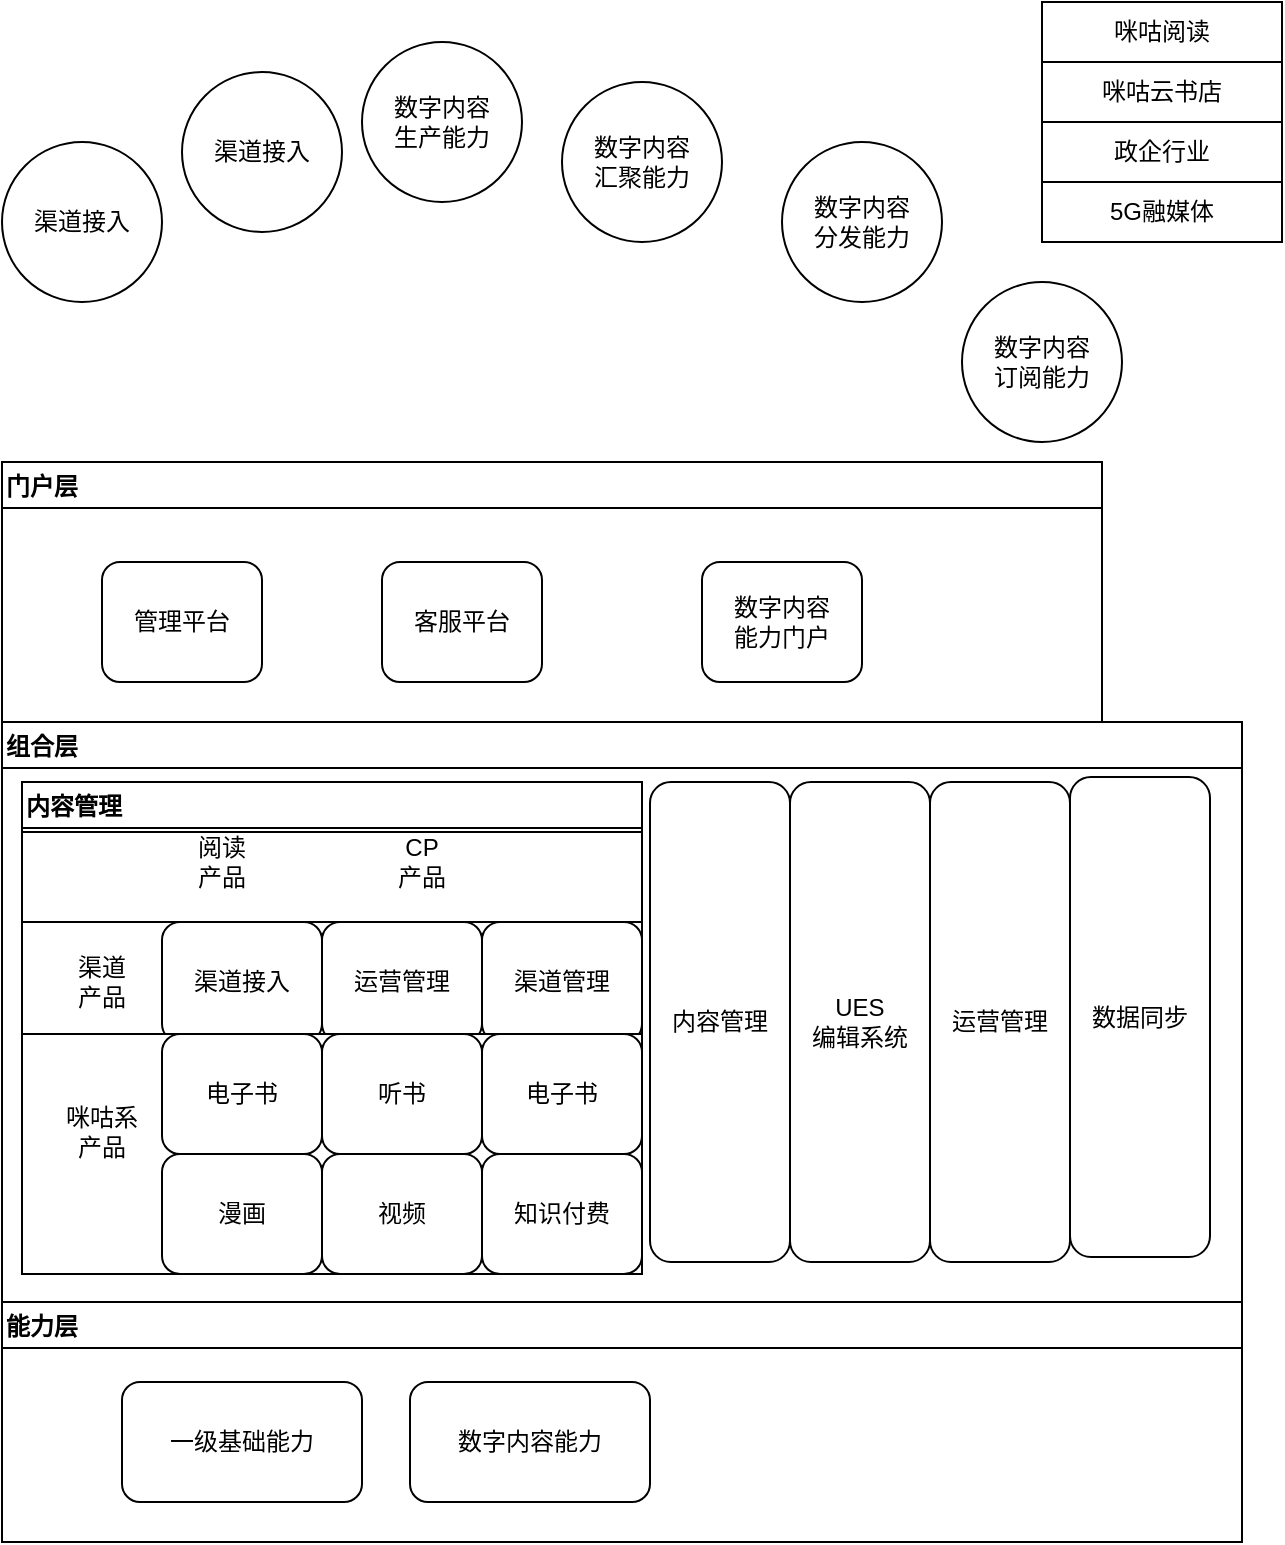 <mxfile version="15.7.0" type="github" pages="2">
  <diagram id="cz_hN_qZs_6aXWZ0o-Bp" name="Page-1">
    <mxGraphModel dx="1038" dy="523" grid="1" gridSize="10" guides="1" tooltips="1" connect="1" arrows="1" fold="1" page="1" pageScale="1" pageWidth="827" pageHeight="1169" math="0" shadow="0">
      <root>
        <mxCell id="0" />
        <mxCell id="1" parent="0" />
        <mxCell id="ZObfIorKPEmS5yq_7a3a-1" value="渠道接入" style="ellipse;whiteSpace=wrap;html=1;aspect=fixed;" vertex="1" parent="1">
          <mxGeometry x="90" y="120" width="80" height="80" as="geometry" />
        </mxCell>
        <mxCell id="ZObfIorKPEmS5yq_7a3a-2" value="数字内容&lt;br&gt;生产能力" style="ellipse;whiteSpace=wrap;html=1;aspect=fixed;" vertex="1" parent="1">
          <mxGeometry x="270" y="70" width="80" height="80" as="geometry" />
        </mxCell>
        <mxCell id="ZObfIorKPEmS5yq_7a3a-8" value="咪咕阅读" style="rounded=0;whiteSpace=wrap;html=1;" vertex="1" parent="1">
          <mxGeometry x="610" y="50" width="120" height="30" as="geometry" />
        </mxCell>
        <mxCell id="ZObfIorKPEmS5yq_7a3a-9" value="咪咕云书店" style="rounded=0;whiteSpace=wrap;html=1;" vertex="1" parent="1">
          <mxGeometry x="610" y="80" width="120" height="30" as="geometry" />
        </mxCell>
        <mxCell id="ZObfIorKPEmS5yq_7a3a-10" value="政企行业" style="rounded=0;whiteSpace=wrap;html=1;" vertex="1" parent="1">
          <mxGeometry x="610" y="110" width="120" height="30" as="geometry" />
        </mxCell>
        <mxCell id="ZObfIorKPEmS5yq_7a3a-11" value="5G融媒体" style="rounded=0;whiteSpace=wrap;html=1;" vertex="1" parent="1">
          <mxGeometry x="610" y="140" width="120" height="30" as="geometry" />
        </mxCell>
        <mxCell id="ZObfIorKPEmS5yq_7a3a-13" value="数字内容&lt;br&gt;汇聚能力" style="ellipse;whiteSpace=wrap;html=1;aspect=fixed;" vertex="1" parent="1">
          <mxGeometry x="370" y="90" width="80" height="80" as="geometry" />
        </mxCell>
        <mxCell id="ZObfIorKPEmS5yq_7a3a-14" value="数字内容&lt;br&gt;分发能力" style="ellipse;whiteSpace=wrap;html=1;aspect=fixed;" vertex="1" parent="1">
          <mxGeometry x="480" y="120" width="80" height="80" as="geometry" />
        </mxCell>
        <mxCell id="ZObfIorKPEmS5yq_7a3a-15" value="数字内容&lt;br&gt;订阅能力" style="ellipse;whiteSpace=wrap;html=1;aspect=fixed;" vertex="1" parent="1">
          <mxGeometry x="570" y="190" width="80" height="80" as="geometry" />
        </mxCell>
        <mxCell id="ZObfIorKPEmS5yq_7a3a-16" value="渠道接入" style="ellipse;whiteSpace=wrap;html=1;aspect=fixed;" vertex="1" parent="1">
          <mxGeometry x="180" y="85" width="80" height="80" as="geometry" />
        </mxCell>
        <mxCell id="ZObfIorKPEmS5yq_7a3a-53" value="组合层" style="swimlane;labelPosition=center;verticalLabelPosition=middle;align=left;verticalAlign=middle;textDirection=ltr;swimlaneLine=1;shadow=0;" vertex="1" parent="1">
          <mxGeometry x="90" y="410" width="620" height="290" as="geometry" />
        </mxCell>
        <mxCell id="ZObfIorKPEmS5yq_7a3a-61" value="UES&lt;br&gt;编辑系统" style="rounded=1;whiteSpace=wrap;html=1;" vertex="1" parent="ZObfIorKPEmS5yq_7a3a-53">
          <mxGeometry x="394" y="30" width="70" height="240" as="geometry" />
        </mxCell>
        <mxCell id="ZObfIorKPEmS5yq_7a3a-62" value="运营管理" style="rounded=1;whiteSpace=wrap;html=1;" vertex="1" parent="ZObfIorKPEmS5yq_7a3a-53">
          <mxGeometry x="464" y="30" width="70" height="240" as="geometry" />
        </mxCell>
        <mxCell id="ZObfIorKPEmS5yq_7a3a-63" value="数据同步" style="rounded=1;whiteSpace=wrap;html=1;" vertex="1" parent="ZObfIorKPEmS5yq_7a3a-53">
          <mxGeometry x="534" y="27.5" width="70" height="240" as="geometry" />
        </mxCell>
        <mxCell id="ZObfIorKPEmS5yq_7a3a-64" value="内容管理" style="swimlane;shadow=0;align=left;" vertex="1" parent="ZObfIorKPEmS5yq_7a3a-53">
          <mxGeometry x="10" y="30" width="310" height="235" as="geometry" />
        </mxCell>
        <mxCell id="ZObfIorKPEmS5yq_7a3a-115" value="" style="rounded=0;whiteSpace=wrap;html=1;" vertex="1" parent="ZObfIorKPEmS5yq_7a3a-64">
          <mxGeometry y="25" width="310" height="60" as="geometry" />
        </mxCell>
        <mxCell id="ZObfIorKPEmS5yq_7a3a-117" value="阅读&lt;br&gt;产品" style="text;html=1;strokeColor=none;fillColor=none;align=center;verticalAlign=middle;whiteSpace=wrap;rounded=0;" vertex="1" parent="ZObfIorKPEmS5yq_7a3a-64">
          <mxGeometry x="70" y="25" width="60" height="30" as="geometry" />
        </mxCell>
        <mxCell id="ZObfIorKPEmS5yq_7a3a-116" value="CP&lt;br&gt;产品" style="text;html=1;strokeColor=none;fillColor=none;align=center;verticalAlign=middle;whiteSpace=wrap;rounded=0;" vertex="1" parent="ZObfIorKPEmS5yq_7a3a-64">
          <mxGeometry x="170" y="25" width="60" height="30" as="geometry" />
        </mxCell>
        <mxCell id="ZObfIorKPEmS5yq_7a3a-110" value="" style="rounded=0;whiteSpace=wrap;html=1;" vertex="1" parent="ZObfIorKPEmS5yq_7a3a-64">
          <mxGeometry y="70" width="310" height="60" as="geometry" />
        </mxCell>
        <mxCell id="ZObfIorKPEmS5yq_7a3a-111" value="渠道&lt;br&gt;产品" style="text;html=1;strokeColor=none;fillColor=none;align=center;verticalAlign=middle;whiteSpace=wrap;rounded=0;" vertex="1" parent="ZObfIorKPEmS5yq_7a3a-64">
          <mxGeometry x="10" y="85" width="60" height="30" as="geometry" />
        </mxCell>
        <mxCell id="ZObfIorKPEmS5yq_7a3a-112" value="渠道接入" style="rounded=1;whiteSpace=wrap;html=1;" vertex="1" parent="ZObfIorKPEmS5yq_7a3a-64">
          <mxGeometry x="70" y="70" width="80" height="60" as="geometry" />
        </mxCell>
        <mxCell id="ZObfIorKPEmS5yq_7a3a-113" value="运营管理" style="rounded=1;whiteSpace=wrap;html=1;" vertex="1" parent="ZObfIorKPEmS5yq_7a3a-64">
          <mxGeometry x="150" y="70" width="80" height="60" as="geometry" />
        </mxCell>
        <mxCell id="ZObfIorKPEmS5yq_7a3a-114" value="渠道管理" style="rounded=1;whiteSpace=wrap;html=1;" vertex="1" parent="ZObfIorKPEmS5yq_7a3a-64">
          <mxGeometry x="230" y="70" width="80" height="60" as="geometry" />
        </mxCell>
        <mxCell id="ZObfIorKPEmS5yq_7a3a-102" value="" style="rounded=0;whiteSpace=wrap;html=1;" vertex="1" parent="ZObfIorKPEmS5yq_7a3a-64">
          <mxGeometry y="126" width="310" height="120" as="geometry" />
        </mxCell>
        <mxCell id="ZObfIorKPEmS5yq_7a3a-108" value="咪咕系&lt;br&gt;产品" style="text;html=1;strokeColor=none;fillColor=none;align=center;verticalAlign=middle;whiteSpace=wrap;rounded=0;" vertex="1" parent="ZObfIorKPEmS5yq_7a3a-64">
          <mxGeometry x="10" y="160" width="60" height="30" as="geometry" />
        </mxCell>
        <mxCell id="ZObfIorKPEmS5yq_7a3a-103" value="电子书" style="rounded=1;whiteSpace=wrap;html=1;imageWidth=24;imageHeight=24;" vertex="1" parent="ZObfIorKPEmS5yq_7a3a-64">
          <mxGeometry x="70" y="126" width="80" height="60" as="geometry" />
        </mxCell>
        <mxCell id="ZObfIorKPEmS5yq_7a3a-104" value="听书" style="rounded=1;whiteSpace=wrap;html=1;imageWidth=24;imageHeight=24;" vertex="1" parent="ZObfIorKPEmS5yq_7a3a-64">
          <mxGeometry x="150" y="126" width="80" height="60" as="geometry" />
        </mxCell>
        <mxCell id="ZObfIorKPEmS5yq_7a3a-105" value="电子书" style="rounded=1;whiteSpace=wrap;html=1;imageWidth=24;imageHeight=24;" vertex="1" parent="ZObfIorKPEmS5yq_7a3a-64">
          <mxGeometry x="230" y="126" width="80" height="60" as="geometry" />
        </mxCell>
        <mxCell id="ZObfIorKPEmS5yq_7a3a-106" value="漫画" style="rounded=1;whiteSpace=wrap;html=1;imageWidth=24;imageHeight=24;" vertex="1" parent="ZObfIorKPEmS5yq_7a3a-64">
          <mxGeometry x="70" y="186" width="80" height="60" as="geometry" />
        </mxCell>
        <mxCell id="ZObfIorKPEmS5yq_7a3a-107" value="视频" style="rounded=1;whiteSpace=wrap;html=1;imageWidth=24;imageHeight=24;" vertex="1" parent="ZObfIorKPEmS5yq_7a3a-64">
          <mxGeometry x="150" y="186" width="80" height="60" as="geometry" />
        </mxCell>
        <mxCell id="ZObfIorKPEmS5yq_7a3a-109" value="知识付费" style="rounded=1;whiteSpace=wrap;html=1;imageWidth=24;imageHeight=24;" vertex="1" parent="ZObfIorKPEmS5yq_7a3a-64">
          <mxGeometry x="230" y="186" width="80" height="60" as="geometry" />
        </mxCell>
        <mxCell id="ZObfIorKPEmS5yq_7a3a-47" value="内容管理" style="rounded=1;whiteSpace=wrap;html=1;" vertex="1" parent="ZObfIorKPEmS5yq_7a3a-53">
          <mxGeometry x="324" y="30" width="70" height="240" as="geometry" />
        </mxCell>
        <mxCell id="ZObfIorKPEmS5yq_7a3a-54" value="能力层" style="swimlane;shadow=0;align=left;" vertex="1" parent="1">
          <mxGeometry x="90" y="700" width="620" height="120" as="geometry" />
        </mxCell>
        <mxCell id="ZObfIorKPEmS5yq_7a3a-55" value="一级基础能力" style="rounded=1;whiteSpace=wrap;html=1;" vertex="1" parent="ZObfIorKPEmS5yq_7a3a-54">
          <mxGeometry x="60" y="40" width="120" height="60" as="geometry" />
        </mxCell>
        <mxCell id="ZObfIorKPEmS5yq_7a3a-56" value="数字内容能力" style="rounded=1;whiteSpace=wrap;html=1;" vertex="1" parent="ZObfIorKPEmS5yq_7a3a-54">
          <mxGeometry x="204" y="40" width="120" height="60" as="geometry" />
        </mxCell>
        <mxCell id="ZObfIorKPEmS5yq_7a3a-57" value="门户层" style="swimlane;shadow=0;align=left;" vertex="1" parent="1">
          <mxGeometry x="90" y="280" width="550" height="130" as="geometry" />
        </mxCell>
        <mxCell id="ZObfIorKPEmS5yq_7a3a-58" value="管理平台" style="rounded=1;whiteSpace=wrap;html=1;" vertex="1" parent="ZObfIorKPEmS5yq_7a3a-57">
          <mxGeometry x="50" y="50" width="80" height="60" as="geometry" />
        </mxCell>
        <mxCell id="ZObfIorKPEmS5yq_7a3a-59" value="数字内容&lt;br&gt;能力门户" style="rounded=1;whiteSpace=wrap;html=1;" vertex="1" parent="ZObfIorKPEmS5yq_7a3a-57">
          <mxGeometry x="350" y="50" width="80" height="60" as="geometry" />
        </mxCell>
        <mxCell id="ZObfIorKPEmS5yq_7a3a-60" value="客服平台" style="rounded=1;whiteSpace=wrap;html=1;" vertex="1" parent="ZObfIorKPEmS5yq_7a3a-57">
          <mxGeometry x="190" y="50" width="80" height="60" as="geometry" />
        </mxCell>
      </root>
    </mxGraphModel>
  </diagram>
  <diagram id="S2uerGcFOqV6QK5exXmG" name="Page-2">
    <mxGraphModel dx="1038" dy="579" grid="1" gridSize="10" guides="1" tooltips="1" connect="1" arrows="1" fold="1" page="1" pageScale="1" pageWidth="827" pageHeight="1169" math="0" shadow="0">
      <root>
        <mxCell id="V3DW3f00zwKwSgwLE8GD-0" />
        <mxCell id="V3DW3f00zwKwSgwLE8GD-1" parent="V3DW3f00zwKwSgwLE8GD-0" />
      </root>
    </mxGraphModel>
  </diagram>
</mxfile>
